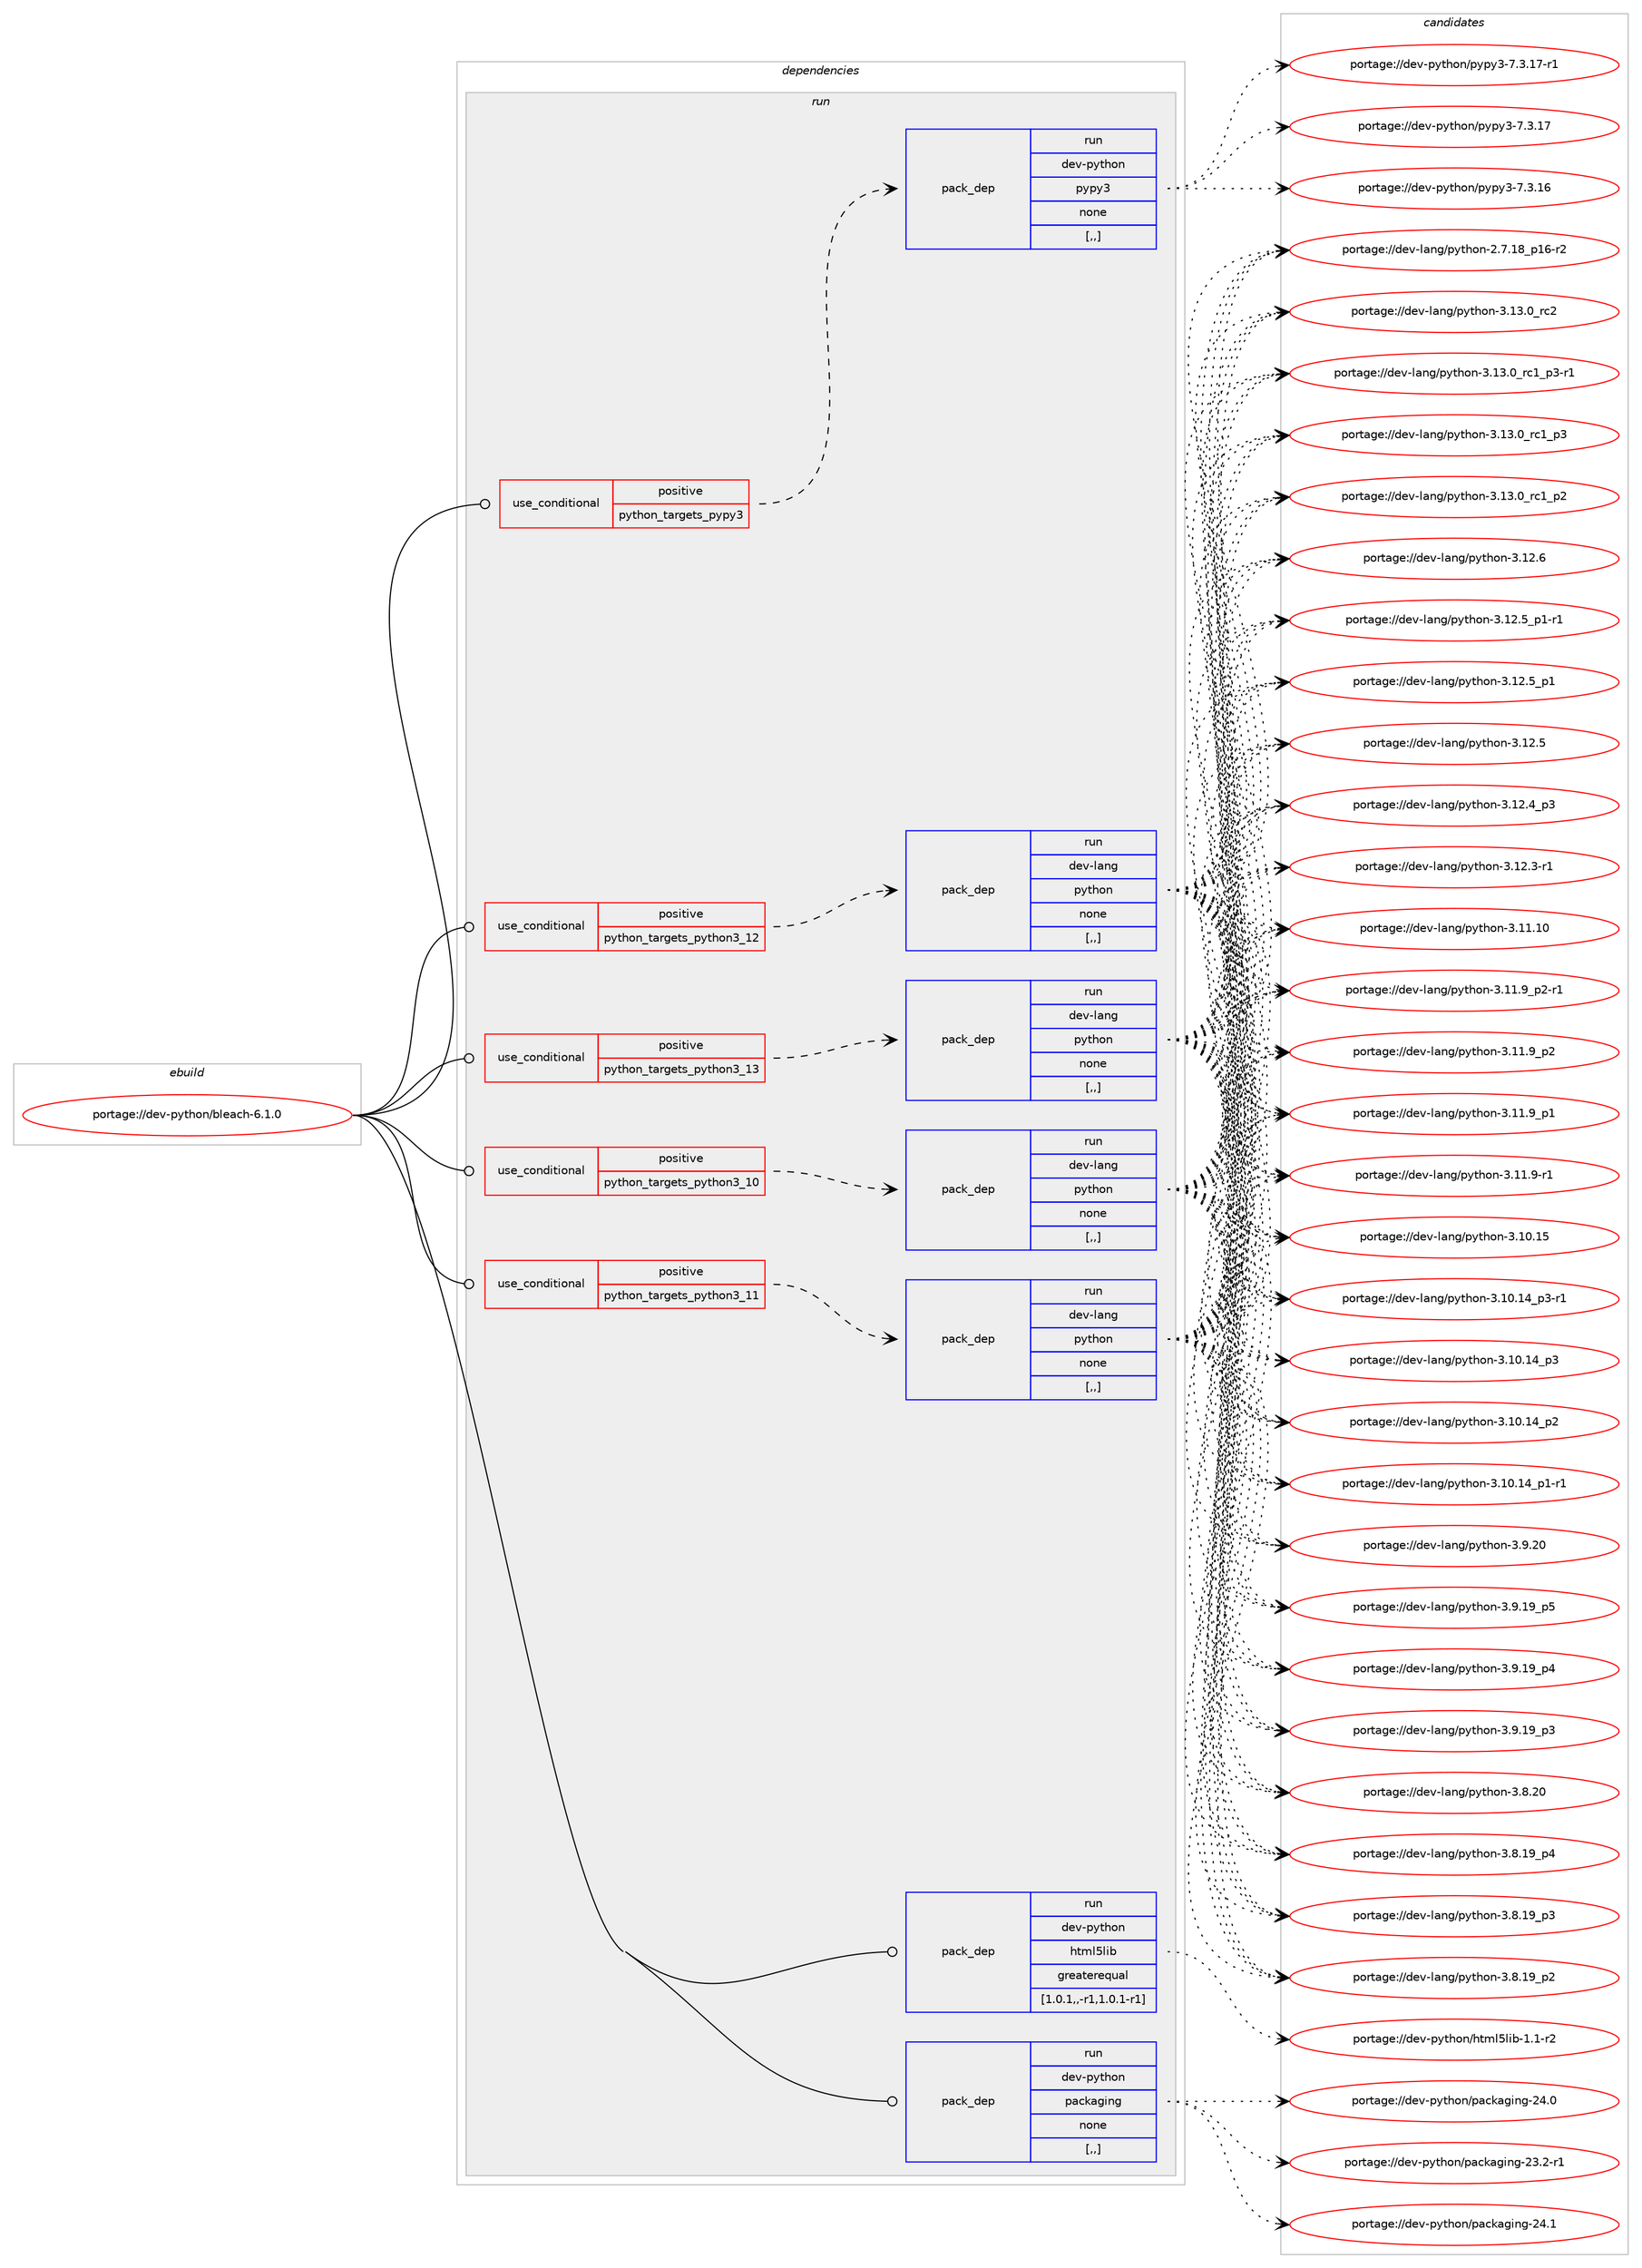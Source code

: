 digraph prolog {

# *************
# Graph options
# *************

newrank=true;
concentrate=true;
compound=true;
graph [rankdir=LR,fontname=Helvetica,fontsize=10,ranksep=1.5];#, ranksep=2.5, nodesep=0.2];
edge  [arrowhead=vee];
node  [fontname=Helvetica,fontsize=10];

# **********
# The ebuild
# **********

subgraph cluster_leftcol {
color=gray;
label=<<i>ebuild</i>>;
id [label="portage://dev-python/bleach-6.1.0", color=red, width=4, href="../dev-python/bleach-6.1.0.svg"];
}

# ****************
# The dependencies
# ****************

subgraph cluster_midcol {
color=gray;
label=<<i>dependencies</i>>;
subgraph cluster_compile {
fillcolor="#eeeeee";
style=filled;
label=<<i>compile</i>>;
}
subgraph cluster_compileandrun {
fillcolor="#eeeeee";
style=filled;
label=<<i>compile and run</i>>;
}
subgraph cluster_run {
fillcolor="#eeeeee";
style=filled;
label=<<i>run</i>>;
subgraph cond161551 {
dependency637008 [label=<<TABLE BORDER="0" CELLBORDER="1" CELLSPACING="0" CELLPADDING="4"><TR><TD ROWSPAN="3" CELLPADDING="10">use_conditional</TD></TR><TR><TD>positive</TD></TR><TR><TD>python_targets_pypy3</TD></TR></TABLE>>, shape=none, color=red];
subgraph pack470643 {
dependency637009 [label=<<TABLE BORDER="0" CELLBORDER="1" CELLSPACING="0" CELLPADDING="4" WIDTH="220"><TR><TD ROWSPAN="6" CELLPADDING="30">pack_dep</TD></TR><TR><TD WIDTH="110">run</TD></TR><TR><TD>dev-python</TD></TR><TR><TD>pypy3</TD></TR><TR><TD>none</TD></TR><TR><TD>[,,]</TD></TR></TABLE>>, shape=none, color=blue];
}
dependency637008:e -> dependency637009:w [weight=20,style="dashed",arrowhead="vee"];
}
id:e -> dependency637008:w [weight=20,style="solid",arrowhead="odot"];
subgraph cond161552 {
dependency637010 [label=<<TABLE BORDER="0" CELLBORDER="1" CELLSPACING="0" CELLPADDING="4"><TR><TD ROWSPAN="3" CELLPADDING="10">use_conditional</TD></TR><TR><TD>positive</TD></TR><TR><TD>python_targets_python3_10</TD></TR></TABLE>>, shape=none, color=red];
subgraph pack470644 {
dependency637011 [label=<<TABLE BORDER="0" CELLBORDER="1" CELLSPACING="0" CELLPADDING="4" WIDTH="220"><TR><TD ROWSPAN="6" CELLPADDING="30">pack_dep</TD></TR><TR><TD WIDTH="110">run</TD></TR><TR><TD>dev-lang</TD></TR><TR><TD>python</TD></TR><TR><TD>none</TD></TR><TR><TD>[,,]</TD></TR></TABLE>>, shape=none, color=blue];
}
dependency637010:e -> dependency637011:w [weight=20,style="dashed",arrowhead="vee"];
}
id:e -> dependency637010:w [weight=20,style="solid",arrowhead="odot"];
subgraph cond161553 {
dependency637012 [label=<<TABLE BORDER="0" CELLBORDER="1" CELLSPACING="0" CELLPADDING="4"><TR><TD ROWSPAN="3" CELLPADDING="10">use_conditional</TD></TR><TR><TD>positive</TD></TR><TR><TD>python_targets_python3_11</TD></TR></TABLE>>, shape=none, color=red];
subgraph pack470645 {
dependency637013 [label=<<TABLE BORDER="0" CELLBORDER="1" CELLSPACING="0" CELLPADDING="4" WIDTH="220"><TR><TD ROWSPAN="6" CELLPADDING="30">pack_dep</TD></TR><TR><TD WIDTH="110">run</TD></TR><TR><TD>dev-lang</TD></TR><TR><TD>python</TD></TR><TR><TD>none</TD></TR><TR><TD>[,,]</TD></TR></TABLE>>, shape=none, color=blue];
}
dependency637012:e -> dependency637013:w [weight=20,style="dashed",arrowhead="vee"];
}
id:e -> dependency637012:w [weight=20,style="solid",arrowhead="odot"];
subgraph cond161554 {
dependency637014 [label=<<TABLE BORDER="0" CELLBORDER="1" CELLSPACING="0" CELLPADDING="4"><TR><TD ROWSPAN="3" CELLPADDING="10">use_conditional</TD></TR><TR><TD>positive</TD></TR><TR><TD>python_targets_python3_12</TD></TR></TABLE>>, shape=none, color=red];
subgraph pack470646 {
dependency637015 [label=<<TABLE BORDER="0" CELLBORDER="1" CELLSPACING="0" CELLPADDING="4" WIDTH="220"><TR><TD ROWSPAN="6" CELLPADDING="30">pack_dep</TD></TR><TR><TD WIDTH="110">run</TD></TR><TR><TD>dev-lang</TD></TR><TR><TD>python</TD></TR><TR><TD>none</TD></TR><TR><TD>[,,]</TD></TR></TABLE>>, shape=none, color=blue];
}
dependency637014:e -> dependency637015:w [weight=20,style="dashed",arrowhead="vee"];
}
id:e -> dependency637014:w [weight=20,style="solid",arrowhead="odot"];
subgraph cond161555 {
dependency637016 [label=<<TABLE BORDER="0" CELLBORDER="1" CELLSPACING="0" CELLPADDING="4"><TR><TD ROWSPAN="3" CELLPADDING="10">use_conditional</TD></TR><TR><TD>positive</TD></TR><TR><TD>python_targets_python3_13</TD></TR></TABLE>>, shape=none, color=red];
subgraph pack470647 {
dependency637017 [label=<<TABLE BORDER="0" CELLBORDER="1" CELLSPACING="0" CELLPADDING="4" WIDTH="220"><TR><TD ROWSPAN="6" CELLPADDING="30">pack_dep</TD></TR><TR><TD WIDTH="110">run</TD></TR><TR><TD>dev-lang</TD></TR><TR><TD>python</TD></TR><TR><TD>none</TD></TR><TR><TD>[,,]</TD></TR></TABLE>>, shape=none, color=blue];
}
dependency637016:e -> dependency637017:w [weight=20,style="dashed",arrowhead="vee"];
}
id:e -> dependency637016:w [weight=20,style="solid",arrowhead="odot"];
subgraph pack470648 {
dependency637018 [label=<<TABLE BORDER="0" CELLBORDER="1" CELLSPACING="0" CELLPADDING="4" WIDTH="220"><TR><TD ROWSPAN="6" CELLPADDING="30">pack_dep</TD></TR><TR><TD WIDTH="110">run</TD></TR><TR><TD>dev-python</TD></TR><TR><TD>html5lib</TD></TR><TR><TD>greaterequal</TD></TR><TR><TD>[1.0.1,,-r1,1.0.1-r1]</TD></TR></TABLE>>, shape=none, color=blue];
}
id:e -> dependency637018:w [weight=20,style="solid",arrowhead="odot"];
subgraph pack470649 {
dependency637019 [label=<<TABLE BORDER="0" CELLBORDER="1" CELLSPACING="0" CELLPADDING="4" WIDTH="220"><TR><TD ROWSPAN="6" CELLPADDING="30">pack_dep</TD></TR><TR><TD WIDTH="110">run</TD></TR><TR><TD>dev-python</TD></TR><TR><TD>packaging</TD></TR><TR><TD>none</TD></TR><TR><TD>[,,]</TD></TR></TABLE>>, shape=none, color=blue];
}
id:e -> dependency637019:w [weight=20,style="solid",arrowhead="odot"];
}
}

# **************
# The candidates
# **************

subgraph cluster_choices {
rank=same;
color=gray;
label=<<i>candidates</i>>;

subgraph choice470643 {
color=black;
nodesep=1;
choice100101118451121211161041111104711212111212151455546514649554511449 [label="portage://dev-python/pypy3-7.3.17-r1", color=red, width=4,href="../dev-python/pypy3-7.3.17-r1.svg"];
choice10010111845112121116104111110471121211121215145554651464955 [label="portage://dev-python/pypy3-7.3.17", color=red, width=4,href="../dev-python/pypy3-7.3.17.svg"];
choice10010111845112121116104111110471121211121215145554651464954 [label="portage://dev-python/pypy3-7.3.16", color=red, width=4,href="../dev-python/pypy3-7.3.16.svg"];
dependency637009:e -> choice100101118451121211161041111104711212111212151455546514649554511449:w [style=dotted,weight="100"];
dependency637009:e -> choice10010111845112121116104111110471121211121215145554651464955:w [style=dotted,weight="100"];
dependency637009:e -> choice10010111845112121116104111110471121211121215145554651464954:w [style=dotted,weight="100"];
}
subgraph choice470644 {
color=black;
nodesep=1;
choice10010111845108971101034711212111610411111045514649514648951149950 [label="portage://dev-lang/python-3.13.0_rc2", color=red, width=4,href="../dev-lang/python-3.13.0_rc2.svg"];
choice1001011184510897110103471121211161041111104551464951464895114994995112514511449 [label="portage://dev-lang/python-3.13.0_rc1_p3-r1", color=red, width=4,href="../dev-lang/python-3.13.0_rc1_p3-r1.svg"];
choice100101118451089711010347112121116104111110455146495146489511499499511251 [label="portage://dev-lang/python-3.13.0_rc1_p3", color=red, width=4,href="../dev-lang/python-3.13.0_rc1_p3.svg"];
choice100101118451089711010347112121116104111110455146495146489511499499511250 [label="portage://dev-lang/python-3.13.0_rc1_p2", color=red, width=4,href="../dev-lang/python-3.13.0_rc1_p2.svg"];
choice10010111845108971101034711212111610411111045514649504654 [label="portage://dev-lang/python-3.12.6", color=red, width=4,href="../dev-lang/python-3.12.6.svg"];
choice1001011184510897110103471121211161041111104551464950465395112494511449 [label="portage://dev-lang/python-3.12.5_p1-r1", color=red, width=4,href="../dev-lang/python-3.12.5_p1-r1.svg"];
choice100101118451089711010347112121116104111110455146495046539511249 [label="portage://dev-lang/python-3.12.5_p1", color=red, width=4,href="../dev-lang/python-3.12.5_p1.svg"];
choice10010111845108971101034711212111610411111045514649504653 [label="portage://dev-lang/python-3.12.5", color=red, width=4,href="../dev-lang/python-3.12.5.svg"];
choice100101118451089711010347112121116104111110455146495046529511251 [label="portage://dev-lang/python-3.12.4_p3", color=red, width=4,href="../dev-lang/python-3.12.4_p3.svg"];
choice100101118451089711010347112121116104111110455146495046514511449 [label="portage://dev-lang/python-3.12.3-r1", color=red, width=4,href="../dev-lang/python-3.12.3-r1.svg"];
choice1001011184510897110103471121211161041111104551464949464948 [label="portage://dev-lang/python-3.11.10", color=red, width=4,href="../dev-lang/python-3.11.10.svg"];
choice1001011184510897110103471121211161041111104551464949465795112504511449 [label="portage://dev-lang/python-3.11.9_p2-r1", color=red, width=4,href="../dev-lang/python-3.11.9_p2-r1.svg"];
choice100101118451089711010347112121116104111110455146494946579511250 [label="portage://dev-lang/python-3.11.9_p2", color=red, width=4,href="../dev-lang/python-3.11.9_p2.svg"];
choice100101118451089711010347112121116104111110455146494946579511249 [label="portage://dev-lang/python-3.11.9_p1", color=red, width=4,href="../dev-lang/python-3.11.9_p1.svg"];
choice100101118451089711010347112121116104111110455146494946574511449 [label="portage://dev-lang/python-3.11.9-r1", color=red, width=4,href="../dev-lang/python-3.11.9-r1.svg"];
choice1001011184510897110103471121211161041111104551464948464953 [label="portage://dev-lang/python-3.10.15", color=red, width=4,href="../dev-lang/python-3.10.15.svg"];
choice100101118451089711010347112121116104111110455146494846495295112514511449 [label="portage://dev-lang/python-3.10.14_p3-r1", color=red, width=4,href="../dev-lang/python-3.10.14_p3-r1.svg"];
choice10010111845108971101034711212111610411111045514649484649529511251 [label="portage://dev-lang/python-3.10.14_p3", color=red, width=4,href="../dev-lang/python-3.10.14_p3.svg"];
choice10010111845108971101034711212111610411111045514649484649529511250 [label="portage://dev-lang/python-3.10.14_p2", color=red, width=4,href="../dev-lang/python-3.10.14_p2.svg"];
choice100101118451089711010347112121116104111110455146494846495295112494511449 [label="portage://dev-lang/python-3.10.14_p1-r1", color=red, width=4,href="../dev-lang/python-3.10.14_p1-r1.svg"];
choice10010111845108971101034711212111610411111045514657465048 [label="portage://dev-lang/python-3.9.20", color=red, width=4,href="../dev-lang/python-3.9.20.svg"];
choice100101118451089711010347112121116104111110455146574649579511253 [label="portage://dev-lang/python-3.9.19_p5", color=red, width=4,href="../dev-lang/python-3.9.19_p5.svg"];
choice100101118451089711010347112121116104111110455146574649579511252 [label="portage://dev-lang/python-3.9.19_p4", color=red, width=4,href="../dev-lang/python-3.9.19_p4.svg"];
choice100101118451089711010347112121116104111110455146574649579511251 [label="portage://dev-lang/python-3.9.19_p3", color=red, width=4,href="../dev-lang/python-3.9.19_p3.svg"];
choice10010111845108971101034711212111610411111045514656465048 [label="portage://dev-lang/python-3.8.20", color=red, width=4,href="../dev-lang/python-3.8.20.svg"];
choice100101118451089711010347112121116104111110455146564649579511252 [label="portage://dev-lang/python-3.8.19_p4", color=red, width=4,href="../dev-lang/python-3.8.19_p4.svg"];
choice100101118451089711010347112121116104111110455146564649579511251 [label="portage://dev-lang/python-3.8.19_p3", color=red, width=4,href="../dev-lang/python-3.8.19_p3.svg"];
choice100101118451089711010347112121116104111110455146564649579511250 [label="portage://dev-lang/python-3.8.19_p2", color=red, width=4,href="../dev-lang/python-3.8.19_p2.svg"];
choice100101118451089711010347112121116104111110455046554649569511249544511450 [label="portage://dev-lang/python-2.7.18_p16-r2", color=red, width=4,href="../dev-lang/python-2.7.18_p16-r2.svg"];
dependency637011:e -> choice10010111845108971101034711212111610411111045514649514648951149950:w [style=dotted,weight="100"];
dependency637011:e -> choice1001011184510897110103471121211161041111104551464951464895114994995112514511449:w [style=dotted,weight="100"];
dependency637011:e -> choice100101118451089711010347112121116104111110455146495146489511499499511251:w [style=dotted,weight="100"];
dependency637011:e -> choice100101118451089711010347112121116104111110455146495146489511499499511250:w [style=dotted,weight="100"];
dependency637011:e -> choice10010111845108971101034711212111610411111045514649504654:w [style=dotted,weight="100"];
dependency637011:e -> choice1001011184510897110103471121211161041111104551464950465395112494511449:w [style=dotted,weight="100"];
dependency637011:e -> choice100101118451089711010347112121116104111110455146495046539511249:w [style=dotted,weight="100"];
dependency637011:e -> choice10010111845108971101034711212111610411111045514649504653:w [style=dotted,weight="100"];
dependency637011:e -> choice100101118451089711010347112121116104111110455146495046529511251:w [style=dotted,weight="100"];
dependency637011:e -> choice100101118451089711010347112121116104111110455146495046514511449:w [style=dotted,weight="100"];
dependency637011:e -> choice1001011184510897110103471121211161041111104551464949464948:w [style=dotted,weight="100"];
dependency637011:e -> choice1001011184510897110103471121211161041111104551464949465795112504511449:w [style=dotted,weight="100"];
dependency637011:e -> choice100101118451089711010347112121116104111110455146494946579511250:w [style=dotted,weight="100"];
dependency637011:e -> choice100101118451089711010347112121116104111110455146494946579511249:w [style=dotted,weight="100"];
dependency637011:e -> choice100101118451089711010347112121116104111110455146494946574511449:w [style=dotted,weight="100"];
dependency637011:e -> choice1001011184510897110103471121211161041111104551464948464953:w [style=dotted,weight="100"];
dependency637011:e -> choice100101118451089711010347112121116104111110455146494846495295112514511449:w [style=dotted,weight="100"];
dependency637011:e -> choice10010111845108971101034711212111610411111045514649484649529511251:w [style=dotted,weight="100"];
dependency637011:e -> choice10010111845108971101034711212111610411111045514649484649529511250:w [style=dotted,weight="100"];
dependency637011:e -> choice100101118451089711010347112121116104111110455146494846495295112494511449:w [style=dotted,weight="100"];
dependency637011:e -> choice10010111845108971101034711212111610411111045514657465048:w [style=dotted,weight="100"];
dependency637011:e -> choice100101118451089711010347112121116104111110455146574649579511253:w [style=dotted,weight="100"];
dependency637011:e -> choice100101118451089711010347112121116104111110455146574649579511252:w [style=dotted,weight="100"];
dependency637011:e -> choice100101118451089711010347112121116104111110455146574649579511251:w [style=dotted,weight="100"];
dependency637011:e -> choice10010111845108971101034711212111610411111045514656465048:w [style=dotted,weight="100"];
dependency637011:e -> choice100101118451089711010347112121116104111110455146564649579511252:w [style=dotted,weight="100"];
dependency637011:e -> choice100101118451089711010347112121116104111110455146564649579511251:w [style=dotted,weight="100"];
dependency637011:e -> choice100101118451089711010347112121116104111110455146564649579511250:w [style=dotted,weight="100"];
dependency637011:e -> choice100101118451089711010347112121116104111110455046554649569511249544511450:w [style=dotted,weight="100"];
}
subgraph choice470645 {
color=black;
nodesep=1;
choice10010111845108971101034711212111610411111045514649514648951149950 [label="portage://dev-lang/python-3.13.0_rc2", color=red, width=4,href="../dev-lang/python-3.13.0_rc2.svg"];
choice1001011184510897110103471121211161041111104551464951464895114994995112514511449 [label="portage://dev-lang/python-3.13.0_rc1_p3-r1", color=red, width=4,href="../dev-lang/python-3.13.0_rc1_p3-r1.svg"];
choice100101118451089711010347112121116104111110455146495146489511499499511251 [label="portage://dev-lang/python-3.13.0_rc1_p3", color=red, width=4,href="../dev-lang/python-3.13.0_rc1_p3.svg"];
choice100101118451089711010347112121116104111110455146495146489511499499511250 [label="portage://dev-lang/python-3.13.0_rc1_p2", color=red, width=4,href="../dev-lang/python-3.13.0_rc1_p2.svg"];
choice10010111845108971101034711212111610411111045514649504654 [label="portage://dev-lang/python-3.12.6", color=red, width=4,href="../dev-lang/python-3.12.6.svg"];
choice1001011184510897110103471121211161041111104551464950465395112494511449 [label="portage://dev-lang/python-3.12.5_p1-r1", color=red, width=4,href="../dev-lang/python-3.12.5_p1-r1.svg"];
choice100101118451089711010347112121116104111110455146495046539511249 [label="portage://dev-lang/python-3.12.5_p1", color=red, width=4,href="../dev-lang/python-3.12.5_p1.svg"];
choice10010111845108971101034711212111610411111045514649504653 [label="portage://dev-lang/python-3.12.5", color=red, width=4,href="../dev-lang/python-3.12.5.svg"];
choice100101118451089711010347112121116104111110455146495046529511251 [label="portage://dev-lang/python-3.12.4_p3", color=red, width=4,href="../dev-lang/python-3.12.4_p3.svg"];
choice100101118451089711010347112121116104111110455146495046514511449 [label="portage://dev-lang/python-3.12.3-r1", color=red, width=4,href="../dev-lang/python-3.12.3-r1.svg"];
choice1001011184510897110103471121211161041111104551464949464948 [label="portage://dev-lang/python-3.11.10", color=red, width=4,href="../dev-lang/python-3.11.10.svg"];
choice1001011184510897110103471121211161041111104551464949465795112504511449 [label="portage://dev-lang/python-3.11.9_p2-r1", color=red, width=4,href="../dev-lang/python-3.11.9_p2-r1.svg"];
choice100101118451089711010347112121116104111110455146494946579511250 [label="portage://dev-lang/python-3.11.9_p2", color=red, width=4,href="../dev-lang/python-3.11.9_p2.svg"];
choice100101118451089711010347112121116104111110455146494946579511249 [label="portage://dev-lang/python-3.11.9_p1", color=red, width=4,href="../dev-lang/python-3.11.9_p1.svg"];
choice100101118451089711010347112121116104111110455146494946574511449 [label="portage://dev-lang/python-3.11.9-r1", color=red, width=4,href="../dev-lang/python-3.11.9-r1.svg"];
choice1001011184510897110103471121211161041111104551464948464953 [label="portage://dev-lang/python-3.10.15", color=red, width=4,href="../dev-lang/python-3.10.15.svg"];
choice100101118451089711010347112121116104111110455146494846495295112514511449 [label="portage://dev-lang/python-3.10.14_p3-r1", color=red, width=4,href="../dev-lang/python-3.10.14_p3-r1.svg"];
choice10010111845108971101034711212111610411111045514649484649529511251 [label="portage://dev-lang/python-3.10.14_p3", color=red, width=4,href="../dev-lang/python-3.10.14_p3.svg"];
choice10010111845108971101034711212111610411111045514649484649529511250 [label="portage://dev-lang/python-3.10.14_p2", color=red, width=4,href="../dev-lang/python-3.10.14_p2.svg"];
choice100101118451089711010347112121116104111110455146494846495295112494511449 [label="portage://dev-lang/python-3.10.14_p1-r1", color=red, width=4,href="../dev-lang/python-3.10.14_p1-r1.svg"];
choice10010111845108971101034711212111610411111045514657465048 [label="portage://dev-lang/python-3.9.20", color=red, width=4,href="../dev-lang/python-3.9.20.svg"];
choice100101118451089711010347112121116104111110455146574649579511253 [label="portage://dev-lang/python-3.9.19_p5", color=red, width=4,href="../dev-lang/python-3.9.19_p5.svg"];
choice100101118451089711010347112121116104111110455146574649579511252 [label="portage://dev-lang/python-3.9.19_p4", color=red, width=4,href="../dev-lang/python-3.9.19_p4.svg"];
choice100101118451089711010347112121116104111110455146574649579511251 [label="portage://dev-lang/python-3.9.19_p3", color=red, width=4,href="../dev-lang/python-3.9.19_p3.svg"];
choice10010111845108971101034711212111610411111045514656465048 [label="portage://dev-lang/python-3.8.20", color=red, width=4,href="../dev-lang/python-3.8.20.svg"];
choice100101118451089711010347112121116104111110455146564649579511252 [label="portage://dev-lang/python-3.8.19_p4", color=red, width=4,href="../dev-lang/python-3.8.19_p4.svg"];
choice100101118451089711010347112121116104111110455146564649579511251 [label="portage://dev-lang/python-3.8.19_p3", color=red, width=4,href="../dev-lang/python-3.8.19_p3.svg"];
choice100101118451089711010347112121116104111110455146564649579511250 [label="portage://dev-lang/python-3.8.19_p2", color=red, width=4,href="../dev-lang/python-3.8.19_p2.svg"];
choice100101118451089711010347112121116104111110455046554649569511249544511450 [label="portage://dev-lang/python-2.7.18_p16-r2", color=red, width=4,href="../dev-lang/python-2.7.18_p16-r2.svg"];
dependency637013:e -> choice10010111845108971101034711212111610411111045514649514648951149950:w [style=dotted,weight="100"];
dependency637013:e -> choice1001011184510897110103471121211161041111104551464951464895114994995112514511449:w [style=dotted,weight="100"];
dependency637013:e -> choice100101118451089711010347112121116104111110455146495146489511499499511251:w [style=dotted,weight="100"];
dependency637013:e -> choice100101118451089711010347112121116104111110455146495146489511499499511250:w [style=dotted,weight="100"];
dependency637013:e -> choice10010111845108971101034711212111610411111045514649504654:w [style=dotted,weight="100"];
dependency637013:e -> choice1001011184510897110103471121211161041111104551464950465395112494511449:w [style=dotted,weight="100"];
dependency637013:e -> choice100101118451089711010347112121116104111110455146495046539511249:w [style=dotted,weight="100"];
dependency637013:e -> choice10010111845108971101034711212111610411111045514649504653:w [style=dotted,weight="100"];
dependency637013:e -> choice100101118451089711010347112121116104111110455146495046529511251:w [style=dotted,weight="100"];
dependency637013:e -> choice100101118451089711010347112121116104111110455146495046514511449:w [style=dotted,weight="100"];
dependency637013:e -> choice1001011184510897110103471121211161041111104551464949464948:w [style=dotted,weight="100"];
dependency637013:e -> choice1001011184510897110103471121211161041111104551464949465795112504511449:w [style=dotted,weight="100"];
dependency637013:e -> choice100101118451089711010347112121116104111110455146494946579511250:w [style=dotted,weight="100"];
dependency637013:e -> choice100101118451089711010347112121116104111110455146494946579511249:w [style=dotted,weight="100"];
dependency637013:e -> choice100101118451089711010347112121116104111110455146494946574511449:w [style=dotted,weight="100"];
dependency637013:e -> choice1001011184510897110103471121211161041111104551464948464953:w [style=dotted,weight="100"];
dependency637013:e -> choice100101118451089711010347112121116104111110455146494846495295112514511449:w [style=dotted,weight="100"];
dependency637013:e -> choice10010111845108971101034711212111610411111045514649484649529511251:w [style=dotted,weight="100"];
dependency637013:e -> choice10010111845108971101034711212111610411111045514649484649529511250:w [style=dotted,weight="100"];
dependency637013:e -> choice100101118451089711010347112121116104111110455146494846495295112494511449:w [style=dotted,weight="100"];
dependency637013:e -> choice10010111845108971101034711212111610411111045514657465048:w [style=dotted,weight="100"];
dependency637013:e -> choice100101118451089711010347112121116104111110455146574649579511253:w [style=dotted,weight="100"];
dependency637013:e -> choice100101118451089711010347112121116104111110455146574649579511252:w [style=dotted,weight="100"];
dependency637013:e -> choice100101118451089711010347112121116104111110455146574649579511251:w [style=dotted,weight="100"];
dependency637013:e -> choice10010111845108971101034711212111610411111045514656465048:w [style=dotted,weight="100"];
dependency637013:e -> choice100101118451089711010347112121116104111110455146564649579511252:w [style=dotted,weight="100"];
dependency637013:e -> choice100101118451089711010347112121116104111110455146564649579511251:w [style=dotted,weight="100"];
dependency637013:e -> choice100101118451089711010347112121116104111110455146564649579511250:w [style=dotted,weight="100"];
dependency637013:e -> choice100101118451089711010347112121116104111110455046554649569511249544511450:w [style=dotted,weight="100"];
}
subgraph choice470646 {
color=black;
nodesep=1;
choice10010111845108971101034711212111610411111045514649514648951149950 [label="portage://dev-lang/python-3.13.0_rc2", color=red, width=4,href="../dev-lang/python-3.13.0_rc2.svg"];
choice1001011184510897110103471121211161041111104551464951464895114994995112514511449 [label="portage://dev-lang/python-3.13.0_rc1_p3-r1", color=red, width=4,href="../dev-lang/python-3.13.0_rc1_p3-r1.svg"];
choice100101118451089711010347112121116104111110455146495146489511499499511251 [label="portage://dev-lang/python-3.13.0_rc1_p3", color=red, width=4,href="../dev-lang/python-3.13.0_rc1_p3.svg"];
choice100101118451089711010347112121116104111110455146495146489511499499511250 [label="portage://dev-lang/python-3.13.0_rc1_p2", color=red, width=4,href="../dev-lang/python-3.13.0_rc1_p2.svg"];
choice10010111845108971101034711212111610411111045514649504654 [label="portage://dev-lang/python-3.12.6", color=red, width=4,href="../dev-lang/python-3.12.6.svg"];
choice1001011184510897110103471121211161041111104551464950465395112494511449 [label="portage://dev-lang/python-3.12.5_p1-r1", color=red, width=4,href="../dev-lang/python-3.12.5_p1-r1.svg"];
choice100101118451089711010347112121116104111110455146495046539511249 [label="portage://dev-lang/python-3.12.5_p1", color=red, width=4,href="../dev-lang/python-3.12.5_p1.svg"];
choice10010111845108971101034711212111610411111045514649504653 [label="portage://dev-lang/python-3.12.5", color=red, width=4,href="../dev-lang/python-3.12.5.svg"];
choice100101118451089711010347112121116104111110455146495046529511251 [label="portage://dev-lang/python-3.12.4_p3", color=red, width=4,href="../dev-lang/python-3.12.4_p3.svg"];
choice100101118451089711010347112121116104111110455146495046514511449 [label="portage://dev-lang/python-3.12.3-r1", color=red, width=4,href="../dev-lang/python-3.12.3-r1.svg"];
choice1001011184510897110103471121211161041111104551464949464948 [label="portage://dev-lang/python-3.11.10", color=red, width=4,href="../dev-lang/python-3.11.10.svg"];
choice1001011184510897110103471121211161041111104551464949465795112504511449 [label="portage://dev-lang/python-3.11.9_p2-r1", color=red, width=4,href="../dev-lang/python-3.11.9_p2-r1.svg"];
choice100101118451089711010347112121116104111110455146494946579511250 [label="portage://dev-lang/python-3.11.9_p2", color=red, width=4,href="../dev-lang/python-3.11.9_p2.svg"];
choice100101118451089711010347112121116104111110455146494946579511249 [label="portage://dev-lang/python-3.11.9_p1", color=red, width=4,href="../dev-lang/python-3.11.9_p1.svg"];
choice100101118451089711010347112121116104111110455146494946574511449 [label="portage://dev-lang/python-3.11.9-r1", color=red, width=4,href="../dev-lang/python-3.11.9-r1.svg"];
choice1001011184510897110103471121211161041111104551464948464953 [label="portage://dev-lang/python-3.10.15", color=red, width=4,href="../dev-lang/python-3.10.15.svg"];
choice100101118451089711010347112121116104111110455146494846495295112514511449 [label="portage://dev-lang/python-3.10.14_p3-r1", color=red, width=4,href="../dev-lang/python-3.10.14_p3-r1.svg"];
choice10010111845108971101034711212111610411111045514649484649529511251 [label="portage://dev-lang/python-3.10.14_p3", color=red, width=4,href="../dev-lang/python-3.10.14_p3.svg"];
choice10010111845108971101034711212111610411111045514649484649529511250 [label="portage://dev-lang/python-3.10.14_p2", color=red, width=4,href="../dev-lang/python-3.10.14_p2.svg"];
choice100101118451089711010347112121116104111110455146494846495295112494511449 [label="portage://dev-lang/python-3.10.14_p1-r1", color=red, width=4,href="../dev-lang/python-3.10.14_p1-r1.svg"];
choice10010111845108971101034711212111610411111045514657465048 [label="portage://dev-lang/python-3.9.20", color=red, width=4,href="../dev-lang/python-3.9.20.svg"];
choice100101118451089711010347112121116104111110455146574649579511253 [label="portage://dev-lang/python-3.9.19_p5", color=red, width=4,href="../dev-lang/python-3.9.19_p5.svg"];
choice100101118451089711010347112121116104111110455146574649579511252 [label="portage://dev-lang/python-3.9.19_p4", color=red, width=4,href="../dev-lang/python-3.9.19_p4.svg"];
choice100101118451089711010347112121116104111110455146574649579511251 [label="portage://dev-lang/python-3.9.19_p3", color=red, width=4,href="../dev-lang/python-3.9.19_p3.svg"];
choice10010111845108971101034711212111610411111045514656465048 [label="portage://dev-lang/python-3.8.20", color=red, width=4,href="../dev-lang/python-3.8.20.svg"];
choice100101118451089711010347112121116104111110455146564649579511252 [label="portage://dev-lang/python-3.8.19_p4", color=red, width=4,href="../dev-lang/python-3.8.19_p4.svg"];
choice100101118451089711010347112121116104111110455146564649579511251 [label="portage://dev-lang/python-3.8.19_p3", color=red, width=4,href="../dev-lang/python-3.8.19_p3.svg"];
choice100101118451089711010347112121116104111110455146564649579511250 [label="portage://dev-lang/python-3.8.19_p2", color=red, width=4,href="../dev-lang/python-3.8.19_p2.svg"];
choice100101118451089711010347112121116104111110455046554649569511249544511450 [label="portage://dev-lang/python-2.7.18_p16-r2", color=red, width=4,href="../dev-lang/python-2.7.18_p16-r2.svg"];
dependency637015:e -> choice10010111845108971101034711212111610411111045514649514648951149950:w [style=dotted,weight="100"];
dependency637015:e -> choice1001011184510897110103471121211161041111104551464951464895114994995112514511449:w [style=dotted,weight="100"];
dependency637015:e -> choice100101118451089711010347112121116104111110455146495146489511499499511251:w [style=dotted,weight="100"];
dependency637015:e -> choice100101118451089711010347112121116104111110455146495146489511499499511250:w [style=dotted,weight="100"];
dependency637015:e -> choice10010111845108971101034711212111610411111045514649504654:w [style=dotted,weight="100"];
dependency637015:e -> choice1001011184510897110103471121211161041111104551464950465395112494511449:w [style=dotted,weight="100"];
dependency637015:e -> choice100101118451089711010347112121116104111110455146495046539511249:w [style=dotted,weight="100"];
dependency637015:e -> choice10010111845108971101034711212111610411111045514649504653:w [style=dotted,weight="100"];
dependency637015:e -> choice100101118451089711010347112121116104111110455146495046529511251:w [style=dotted,weight="100"];
dependency637015:e -> choice100101118451089711010347112121116104111110455146495046514511449:w [style=dotted,weight="100"];
dependency637015:e -> choice1001011184510897110103471121211161041111104551464949464948:w [style=dotted,weight="100"];
dependency637015:e -> choice1001011184510897110103471121211161041111104551464949465795112504511449:w [style=dotted,weight="100"];
dependency637015:e -> choice100101118451089711010347112121116104111110455146494946579511250:w [style=dotted,weight="100"];
dependency637015:e -> choice100101118451089711010347112121116104111110455146494946579511249:w [style=dotted,weight="100"];
dependency637015:e -> choice100101118451089711010347112121116104111110455146494946574511449:w [style=dotted,weight="100"];
dependency637015:e -> choice1001011184510897110103471121211161041111104551464948464953:w [style=dotted,weight="100"];
dependency637015:e -> choice100101118451089711010347112121116104111110455146494846495295112514511449:w [style=dotted,weight="100"];
dependency637015:e -> choice10010111845108971101034711212111610411111045514649484649529511251:w [style=dotted,weight="100"];
dependency637015:e -> choice10010111845108971101034711212111610411111045514649484649529511250:w [style=dotted,weight="100"];
dependency637015:e -> choice100101118451089711010347112121116104111110455146494846495295112494511449:w [style=dotted,weight="100"];
dependency637015:e -> choice10010111845108971101034711212111610411111045514657465048:w [style=dotted,weight="100"];
dependency637015:e -> choice100101118451089711010347112121116104111110455146574649579511253:w [style=dotted,weight="100"];
dependency637015:e -> choice100101118451089711010347112121116104111110455146574649579511252:w [style=dotted,weight="100"];
dependency637015:e -> choice100101118451089711010347112121116104111110455146574649579511251:w [style=dotted,weight="100"];
dependency637015:e -> choice10010111845108971101034711212111610411111045514656465048:w [style=dotted,weight="100"];
dependency637015:e -> choice100101118451089711010347112121116104111110455146564649579511252:w [style=dotted,weight="100"];
dependency637015:e -> choice100101118451089711010347112121116104111110455146564649579511251:w [style=dotted,weight="100"];
dependency637015:e -> choice100101118451089711010347112121116104111110455146564649579511250:w [style=dotted,weight="100"];
dependency637015:e -> choice100101118451089711010347112121116104111110455046554649569511249544511450:w [style=dotted,weight="100"];
}
subgraph choice470647 {
color=black;
nodesep=1;
choice10010111845108971101034711212111610411111045514649514648951149950 [label="portage://dev-lang/python-3.13.0_rc2", color=red, width=4,href="../dev-lang/python-3.13.0_rc2.svg"];
choice1001011184510897110103471121211161041111104551464951464895114994995112514511449 [label="portage://dev-lang/python-3.13.0_rc1_p3-r1", color=red, width=4,href="../dev-lang/python-3.13.0_rc1_p3-r1.svg"];
choice100101118451089711010347112121116104111110455146495146489511499499511251 [label="portage://dev-lang/python-3.13.0_rc1_p3", color=red, width=4,href="../dev-lang/python-3.13.0_rc1_p3.svg"];
choice100101118451089711010347112121116104111110455146495146489511499499511250 [label="portage://dev-lang/python-3.13.0_rc1_p2", color=red, width=4,href="../dev-lang/python-3.13.0_rc1_p2.svg"];
choice10010111845108971101034711212111610411111045514649504654 [label="portage://dev-lang/python-3.12.6", color=red, width=4,href="../dev-lang/python-3.12.6.svg"];
choice1001011184510897110103471121211161041111104551464950465395112494511449 [label="portage://dev-lang/python-3.12.5_p1-r1", color=red, width=4,href="../dev-lang/python-3.12.5_p1-r1.svg"];
choice100101118451089711010347112121116104111110455146495046539511249 [label="portage://dev-lang/python-3.12.5_p1", color=red, width=4,href="../dev-lang/python-3.12.5_p1.svg"];
choice10010111845108971101034711212111610411111045514649504653 [label="portage://dev-lang/python-3.12.5", color=red, width=4,href="../dev-lang/python-3.12.5.svg"];
choice100101118451089711010347112121116104111110455146495046529511251 [label="portage://dev-lang/python-3.12.4_p3", color=red, width=4,href="../dev-lang/python-3.12.4_p3.svg"];
choice100101118451089711010347112121116104111110455146495046514511449 [label="portage://dev-lang/python-3.12.3-r1", color=red, width=4,href="../dev-lang/python-3.12.3-r1.svg"];
choice1001011184510897110103471121211161041111104551464949464948 [label="portage://dev-lang/python-3.11.10", color=red, width=4,href="../dev-lang/python-3.11.10.svg"];
choice1001011184510897110103471121211161041111104551464949465795112504511449 [label="portage://dev-lang/python-3.11.9_p2-r1", color=red, width=4,href="../dev-lang/python-3.11.9_p2-r1.svg"];
choice100101118451089711010347112121116104111110455146494946579511250 [label="portage://dev-lang/python-3.11.9_p2", color=red, width=4,href="../dev-lang/python-3.11.9_p2.svg"];
choice100101118451089711010347112121116104111110455146494946579511249 [label="portage://dev-lang/python-3.11.9_p1", color=red, width=4,href="../dev-lang/python-3.11.9_p1.svg"];
choice100101118451089711010347112121116104111110455146494946574511449 [label="portage://dev-lang/python-3.11.9-r1", color=red, width=4,href="../dev-lang/python-3.11.9-r1.svg"];
choice1001011184510897110103471121211161041111104551464948464953 [label="portage://dev-lang/python-3.10.15", color=red, width=4,href="../dev-lang/python-3.10.15.svg"];
choice100101118451089711010347112121116104111110455146494846495295112514511449 [label="portage://dev-lang/python-3.10.14_p3-r1", color=red, width=4,href="../dev-lang/python-3.10.14_p3-r1.svg"];
choice10010111845108971101034711212111610411111045514649484649529511251 [label="portage://dev-lang/python-3.10.14_p3", color=red, width=4,href="../dev-lang/python-3.10.14_p3.svg"];
choice10010111845108971101034711212111610411111045514649484649529511250 [label="portage://dev-lang/python-3.10.14_p2", color=red, width=4,href="../dev-lang/python-3.10.14_p2.svg"];
choice100101118451089711010347112121116104111110455146494846495295112494511449 [label="portage://dev-lang/python-3.10.14_p1-r1", color=red, width=4,href="../dev-lang/python-3.10.14_p1-r1.svg"];
choice10010111845108971101034711212111610411111045514657465048 [label="portage://dev-lang/python-3.9.20", color=red, width=4,href="../dev-lang/python-3.9.20.svg"];
choice100101118451089711010347112121116104111110455146574649579511253 [label="portage://dev-lang/python-3.9.19_p5", color=red, width=4,href="../dev-lang/python-3.9.19_p5.svg"];
choice100101118451089711010347112121116104111110455146574649579511252 [label="portage://dev-lang/python-3.9.19_p4", color=red, width=4,href="../dev-lang/python-3.9.19_p4.svg"];
choice100101118451089711010347112121116104111110455146574649579511251 [label="portage://dev-lang/python-3.9.19_p3", color=red, width=4,href="../dev-lang/python-3.9.19_p3.svg"];
choice10010111845108971101034711212111610411111045514656465048 [label="portage://dev-lang/python-3.8.20", color=red, width=4,href="../dev-lang/python-3.8.20.svg"];
choice100101118451089711010347112121116104111110455146564649579511252 [label="portage://dev-lang/python-3.8.19_p4", color=red, width=4,href="../dev-lang/python-3.8.19_p4.svg"];
choice100101118451089711010347112121116104111110455146564649579511251 [label="portage://dev-lang/python-3.8.19_p3", color=red, width=4,href="../dev-lang/python-3.8.19_p3.svg"];
choice100101118451089711010347112121116104111110455146564649579511250 [label="portage://dev-lang/python-3.8.19_p2", color=red, width=4,href="../dev-lang/python-3.8.19_p2.svg"];
choice100101118451089711010347112121116104111110455046554649569511249544511450 [label="portage://dev-lang/python-2.7.18_p16-r2", color=red, width=4,href="../dev-lang/python-2.7.18_p16-r2.svg"];
dependency637017:e -> choice10010111845108971101034711212111610411111045514649514648951149950:w [style=dotted,weight="100"];
dependency637017:e -> choice1001011184510897110103471121211161041111104551464951464895114994995112514511449:w [style=dotted,weight="100"];
dependency637017:e -> choice100101118451089711010347112121116104111110455146495146489511499499511251:w [style=dotted,weight="100"];
dependency637017:e -> choice100101118451089711010347112121116104111110455146495146489511499499511250:w [style=dotted,weight="100"];
dependency637017:e -> choice10010111845108971101034711212111610411111045514649504654:w [style=dotted,weight="100"];
dependency637017:e -> choice1001011184510897110103471121211161041111104551464950465395112494511449:w [style=dotted,weight="100"];
dependency637017:e -> choice100101118451089711010347112121116104111110455146495046539511249:w [style=dotted,weight="100"];
dependency637017:e -> choice10010111845108971101034711212111610411111045514649504653:w [style=dotted,weight="100"];
dependency637017:e -> choice100101118451089711010347112121116104111110455146495046529511251:w [style=dotted,weight="100"];
dependency637017:e -> choice100101118451089711010347112121116104111110455146495046514511449:w [style=dotted,weight="100"];
dependency637017:e -> choice1001011184510897110103471121211161041111104551464949464948:w [style=dotted,weight="100"];
dependency637017:e -> choice1001011184510897110103471121211161041111104551464949465795112504511449:w [style=dotted,weight="100"];
dependency637017:e -> choice100101118451089711010347112121116104111110455146494946579511250:w [style=dotted,weight="100"];
dependency637017:e -> choice100101118451089711010347112121116104111110455146494946579511249:w [style=dotted,weight="100"];
dependency637017:e -> choice100101118451089711010347112121116104111110455146494946574511449:w [style=dotted,weight="100"];
dependency637017:e -> choice1001011184510897110103471121211161041111104551464948464953:w [style=dotted,weight="100"];
dependency637017:e -> choice100101118451089711010347112121116104111110455146494846495295112514511449:w [style=dotted,weight="100"];
dependency637017:e -> choice10010111845108971101034711212111610411111045514649484649529511251:w [style=dotted,weight="100"];
dependency637017:e -> choice10010111845108971101034711212111610411111045514649484649529511250:w [style=dotted,weight="100"];
dependency637017:e -> choice100101118451089711010347112121116104111110455146494846495295112494511449:w [style=dotted,weight="100"];
dependency637017:e -> choice10010111845108971101034711212111610411111045514657465048:w [style=dotted,weight="100"];
dependency637017:e -> choice100101118451089711010347112121116104111110455146574649579511253:w [style=dotted,weight="100"];
dependency637017:e -> choice100101118451089711010347112121116104111110455146574649579511252:w [style=dotted,weight="100"];
dependency637017:e -> choice100101118451089711010347112121116104111110455146574649579511251:w [style=dotted,weight="100"];
dependency637017:e -> choice10010111845108971101034711212111610411111045514656465048:w [style=dotted,weight="100"];
dependency637017:e -> choice100101118451089711010347112121116104111110455146564649579511252:w [style=dotted,weight="100"];
dependency637017:e -> choice100101118451089711010347112121116104111110455146564649579511251:w [style=dotted,weight="100"];
dependency637017:e -> choice100101118451089711010347112121116104111110455146564649579511250:w [style=dotted,weight="100"];
dependency637017:e -> choice100101118451089711010347112121116104111110455046554649569511249544511450:w [style=dotted,weight="100"];
}
subgraph choice470648 {
color=black;
nodesep=1;
choice10010111845112121116104111110471041161091085310810598454946494511450 [label="portage://dev-python/html5lib-1.1-r2", color=red, width=4,href="../dev-python/html5lib-1.1-r2.svg"];
dependency637018:e -> choice10010111845112121116104111110471041161091085310810598454946494511450:w [style=dotted,weight="100"];
}
subgraph choice470649 {
color=black;
nodesep=1;
choice10010111845112121116104111110471129799107971031051101034550524649 [label="portage://dev-python/packaging-24.1", color=red, width=4,href="../dev-python/packaging-24.1.svg"];
choice10010111845112121116104111110471129799107971031051101034550524648 [label="portage://dev-python/packaging-24.0", color=red, width=4,href="../dev-python/packaging-24.0.svg"];
choice100101118451121211161041111104711297991079710310511010345505146504511449 [label="portage://dev-python/packaging-23.2-r1", color=red, width=4,href="../dev-python/packaging-23.2-r1.svg"];
dependency637019:e -> choice10010111845112121116104111110471129799107971031051101034550524649:w [style=dotted,weight="100"];
dependency637019:e -> choice10010111845112121116104111110471129799107971031051101034550524648:w [style=dotted,weight="100"];
dependency637019:e -> choice100101118451121211161041111104711297991079710310511010345505146504511449:w [style=dotted,weight="100"];
}
}

}
